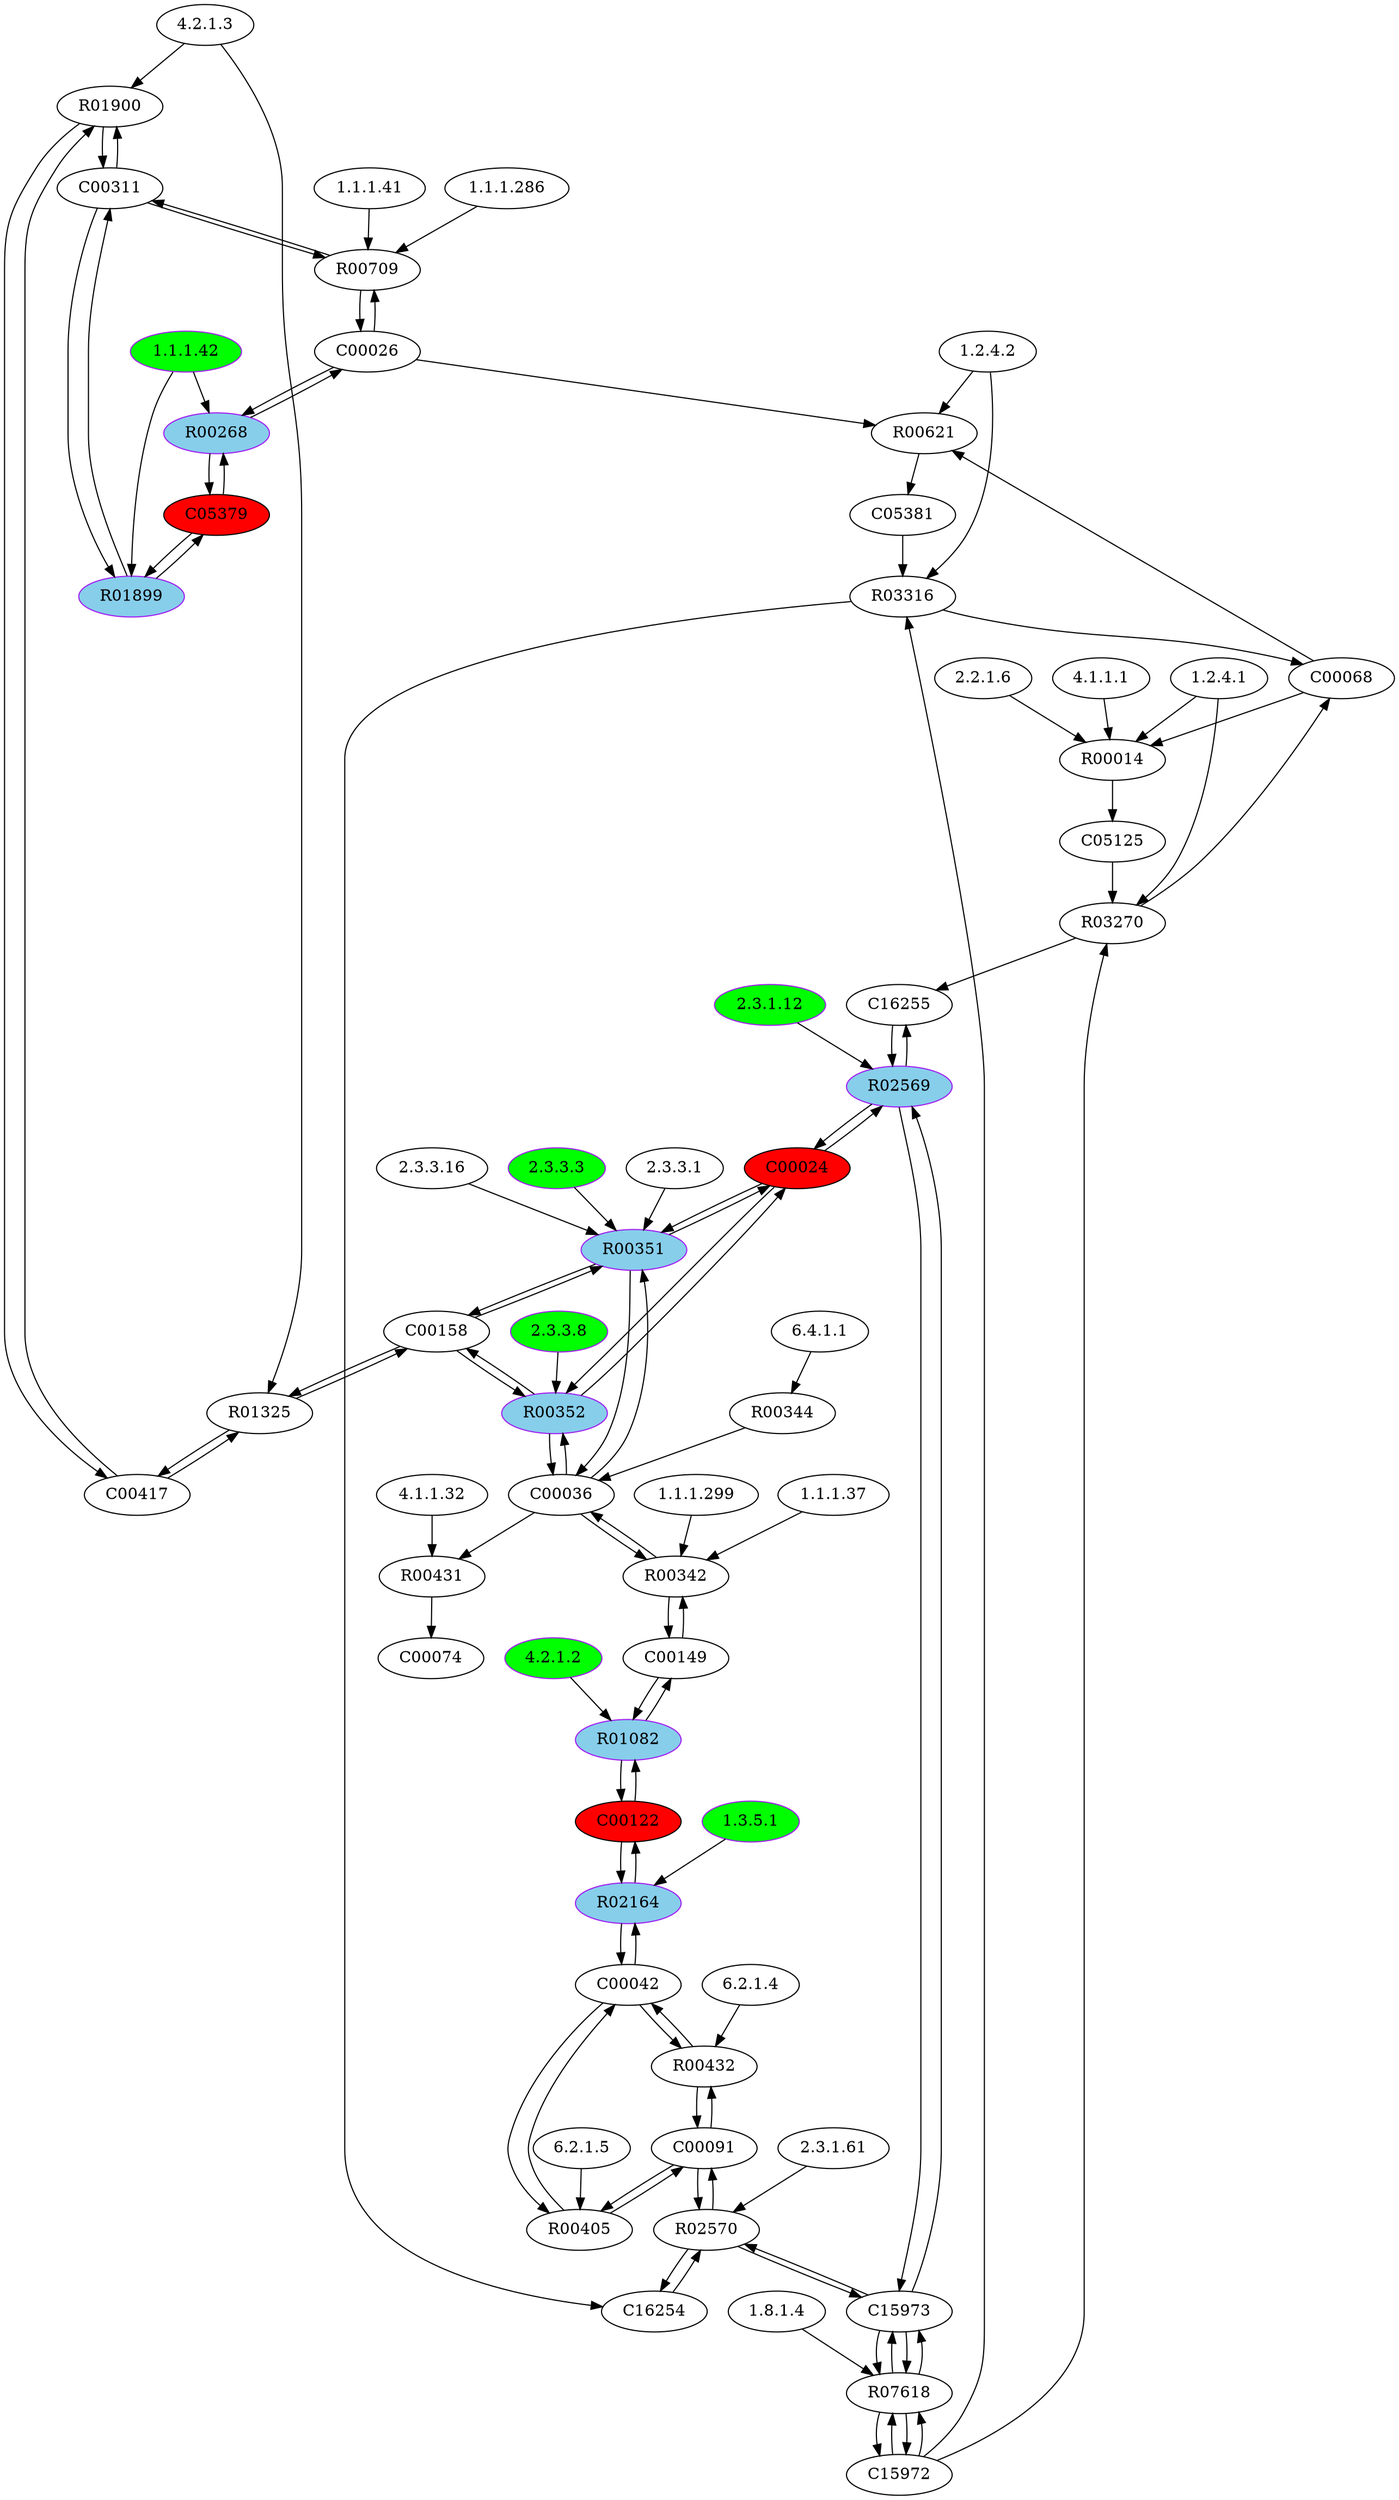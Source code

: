 digraph G {
"4.2.1.3" [type=E];
"1.8.1.4" [type=E];
"6.2.1.5" [type=E];
"2.3.1.61" [type=E];
"1.2.4.1" [type=E];
"4.1.1.1" [type=E];
"1.2.4.2" [type=E];
"2.3.3.1" [type=E];
"2.3.3.8" [color=purple, fillcolor=green, style=filled, type=E];
"1.3.5.1" [color=purple, fillcolor=green, style=filled, type=E];
"1.1.1.42" [color=purple, fillcolor=green, style=filled, type=E];
"1.1.1.286" [type=E];
"4.1.1.32" [type=E];
"2.3.1.12" [color=purple, fillcolor=green, style=filled, type=E];
"2.2.1.6" [type=E];
"1.1.1.41" [type=E];
"1.1.1.37" [type=E];
"4.2.1.2" [color=purple, fillcolor=green, style=filled, type=E];
"2.3.3.16" [type=E];
"6.2.1.4" [type=E];
"6.4.1.1" [type=E];
"2.3.3.3" [color=purple, fillcolor=green, style=filled, type=E];
"1.1.1.299" [type=E];
R03316 [type=R];
R00431 [type=R];
R01082 [color=purple, fillcolor=skyblue, style=filled, type=R];
R00432 [type=R];
R03270 [type=R];
R00344 [type=R];
R02569 [color=purple, fillcolor=skyblue, style=filled, type=R];
R00709 [type=R];
R01900 [type=R];
R00352 [color=purple, fillcolor=skyblue, style=filled, type=R];
R00268 [color=purple, fillcolor=skyblue, style=filled, type=R];
R07618 [type=R];
R00351 [color=purple, fillcolor=skyblue, style=filled, type=R];
R00621 [type=R];
R01899 [color=purple, fillcolor=skyblue, style=filled, type=R];
R02570 [type=R];
R00014 [type=R];
R02164 [color=purple, fillcolor=skyblue, style=filled, type=R];
R01325 [type=R];
R00342 [type=R];
R00405 [type=R];
C00024 [fillcolor=red, style=filled, type=C];
C00311 [type=C];
C00074 [type=C];
C00036 [type=C];
C00122 [fillcolor=red, style=filled, type=C];
C00417 [type=C];
C00026 [type=C];
C05379 [fillcolor=red, style=filled, type=C];
C15973 [type=C];
C00068 [type=C];
C05125 [type=C];
C00158 [type=C];
C00042 [type=C];
C00091 [type=C];
C16254 [type=C];
C00149 [type=C];
C15972 [type=C];
C16255 [type=C];
C05381 [type=C];
C15973 -> R07618;
R07618 -> C15973;
R07618 -> C15972;
C15972 -> R07618;
C00026 -> R00621;
C00068 -> R00621;
R00621 -> C05381;
C05381 -> R03316;
C15972 -> R03316;
R03316 -> C16254;
R03316 -> C00068;
C00091 -> R02570;
R02570 -> C00091;
C15973 -> R02570;
R02570 -> C15973;
R02570 -> C16254;
C16254 -> R02570;
C00042 -> R00405;
R00405 -> C00042;
R00405 -> C00091;
C00091 -> R00405;
C00042 -> R00432;
R00432 -> C00042;
R00432 -> C00091;
C00091 -> R00432;
C05379 -> R00268;
R00268 -> C05379;
R00268 -> C00026;
C00026 -> R00268;
C00311 -> R00709;
R00709 -> C00311;
R00709 -> C00026;
C00026 -> R00709;
C00311 -> R01899;
R01899 -> C00311;
R01899 -> C05379;
C05379 -> R01899;
C00024 -> R00352;
R00352 -> C00024;
C00036 -> R00352;
R00352 -> C00036;
R00352 -> C00158;
C00158 -> R00352;
C00042 -> R02164;
R02164 -> C00042;
R02164 -> C00122;
C00122 -> R02164;
C00149 -> R01082;
R01082 -> C00149;
R01082 -> C00122;
C00122 -> R01082;
C00417 -> R01900;
R01900 -> C00417;
R01900 -> C00311;
C00311 -> R01900;
C00158 -> R01325;
R01325 -> C00158;
R01325 -> C00417;
C00417 -> R01325;
C00024 -> R00351;
R00351 -> C00024;
C00036 -> R00351;
R00351 -> C00036;
R00351 -> C00158;
C00158 -> R00351;
C00149 -> R00342;
R00342 -> C00149;
R00342 -> C00036;
C00036 -> R00342;
R00344 -> C00036;
C00068 -> R00014;
R00014 -> C05125;
C15972 -> R03270;
C05125 -> R03270;
R03270 -> C16255;
R03270 -> C00068;
C15973 -> R07618;
R07618 -> C15973;
R07618 -> C15972;
C15972 -> R07618;
C15973 -> R02569;
R02569 -> C15973;
C00024 -> R02569;
R02569 -> C00024;
R02569 -> C16255;
C16255 -> R02569;
C00036 -> R00431;
R00431 -> C00074;
"1.2.4.2" -> R03316;
"4.1.1.32" -> R00431;
"4.2.1.2" -> R01082;
"6.2.1.4" -> R00432;
"1.2.4.1" -> R03270;
"6.4.1.1" -> R00344;
"2.3.1.12" -> R02569;
"1.1.1.41" -> R00709;
"1.1.1.286" -> R00709;
"4.2.1.3" -> R01900;
"2.3.3.8" -> R00352;
"1.1.1.42" -> R00268;
"1.8.1.4" -> R07618;
"2.3.3.1" -> R00351;
"2.3.3.3" -> R00351;
"2.3.3.16" -> R00351;
"1.2.4.2" -> R00621;
"1.1.1.42" -> R01899;
"2.3.1.61" -> R02570;
"1.2.4.1" -> R00014;
"2.2.1.6" -> R00014;
"4.1.1.1" -> R00014;
"1.3.5.1" -> R02164;
"4.2.1.3" -> R01325;
"1.1.1.37" -> R00342;
"1.1.1.299" -> R00342;
"6.2.1.5" -> R00405;
}
